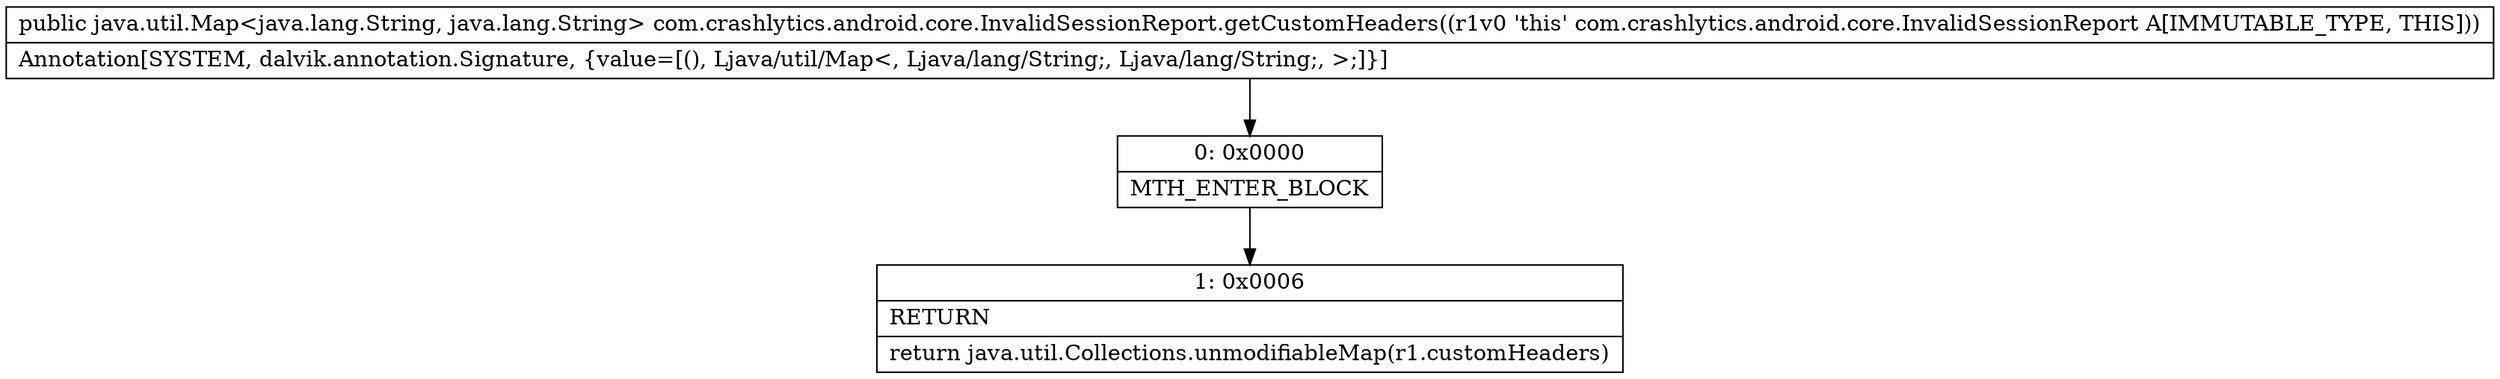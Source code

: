 digraph "CFG forcom.crashlytics.android.core.InvalidSessionReport.getCustomHeaders()Ljava\/util\/Map;" {
Node_0 [shape=record,label="{0\:\ 0x0000|MTH_ENTER_BLOCK\l}"];
Node_1 [shape=record,label="{1\:\ 0x0006|RETURN\l|return java.util.Collections.unmodifiableMap(r1.customHeaders)\l}"];
MethodNode[shape=record,label="{public java.util.Map\<java.lang.String, java.lang.String\> com.crashlytics.android.core.InvalidSessionReport.getCustomHeaders((r1v0 'this' com.crashlytics.android.core.InvalidSessionReport A[IMMUTABLE_TYPE, THIS]))  | Annotation[SYSTEM, dalvik.annotation.Signature, \{value=[(), Ljava\/util\/Map\<, Ljava\/lang\/String;, Ljava\/lang\/String;, \>;]\}]\l}"];
MethodNode -> Node_0;
Node_0 -> Node_1;
}

